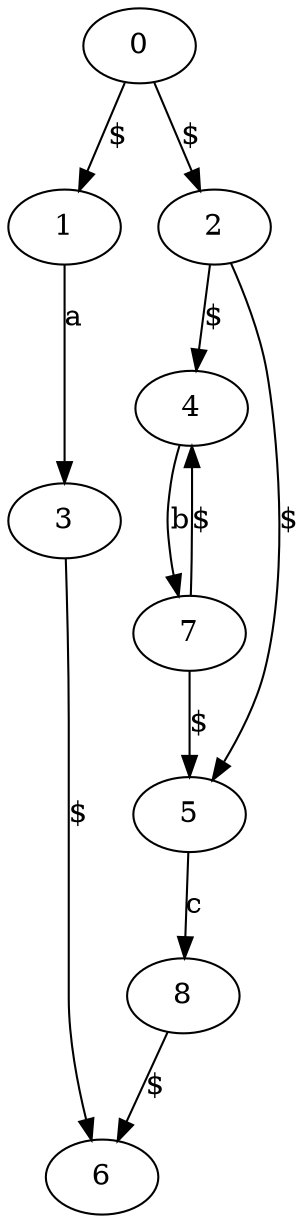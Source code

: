 digraph G {
	0 -> 1 [label="$"];
	0 -> 2 [label="$"];
	1 -> 3 [label="a"];
	2 -> 4 [label="$"];
	2 -> 5 [label="$"];
	3 -> 6 [label="$"];
	4 -> 7 [label="b"];
	5 -> 8 [label="c"];
	7 -> 5 [label="$"];
	7 -> 4 [label="$"];
	8 -> 6 [label="$"];
}
